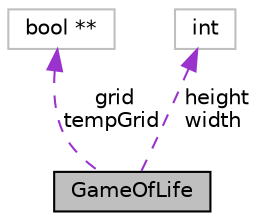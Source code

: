 digraph "GameOfLife"
{
 // INTERACTIVE_SVG=YES
 // LATEX_PDF_SIZE
  edge [fontname="Helvetica",fontsize="10",labelfontname="Helvetica",labelfontsize="10"];
  node [fontname="Helvetica",fontsize="10",shape=record];
  Node1 [label="GameOfLife",height=0.2,width=0.4,color="black", fillcolor="grey75", style="filled", fontcolor="black",tooltip="A class library for Game of life."];
  Node2 -> Node1 [dir="back",color="darkorchid3",fontsize="10",style="dashed",label=" grid\ntempGrid" ,fontname="Helvetica"];
  Node2 [label="bool **",height=0.2,width=0.4,color="grey75", fillcolor="white", style="filled",tooltip=" "];
  Node3 -> Node1 [dir="back",color="darkorchid3",fontsize="10",style="dashed",label=" height\nwidth" ,fontname="Helvetica"];
  Node3 [label="int",height=0.2,width=0.4,color="grey75", fillcolor="white", style="filled",tooltip=" "];
}
